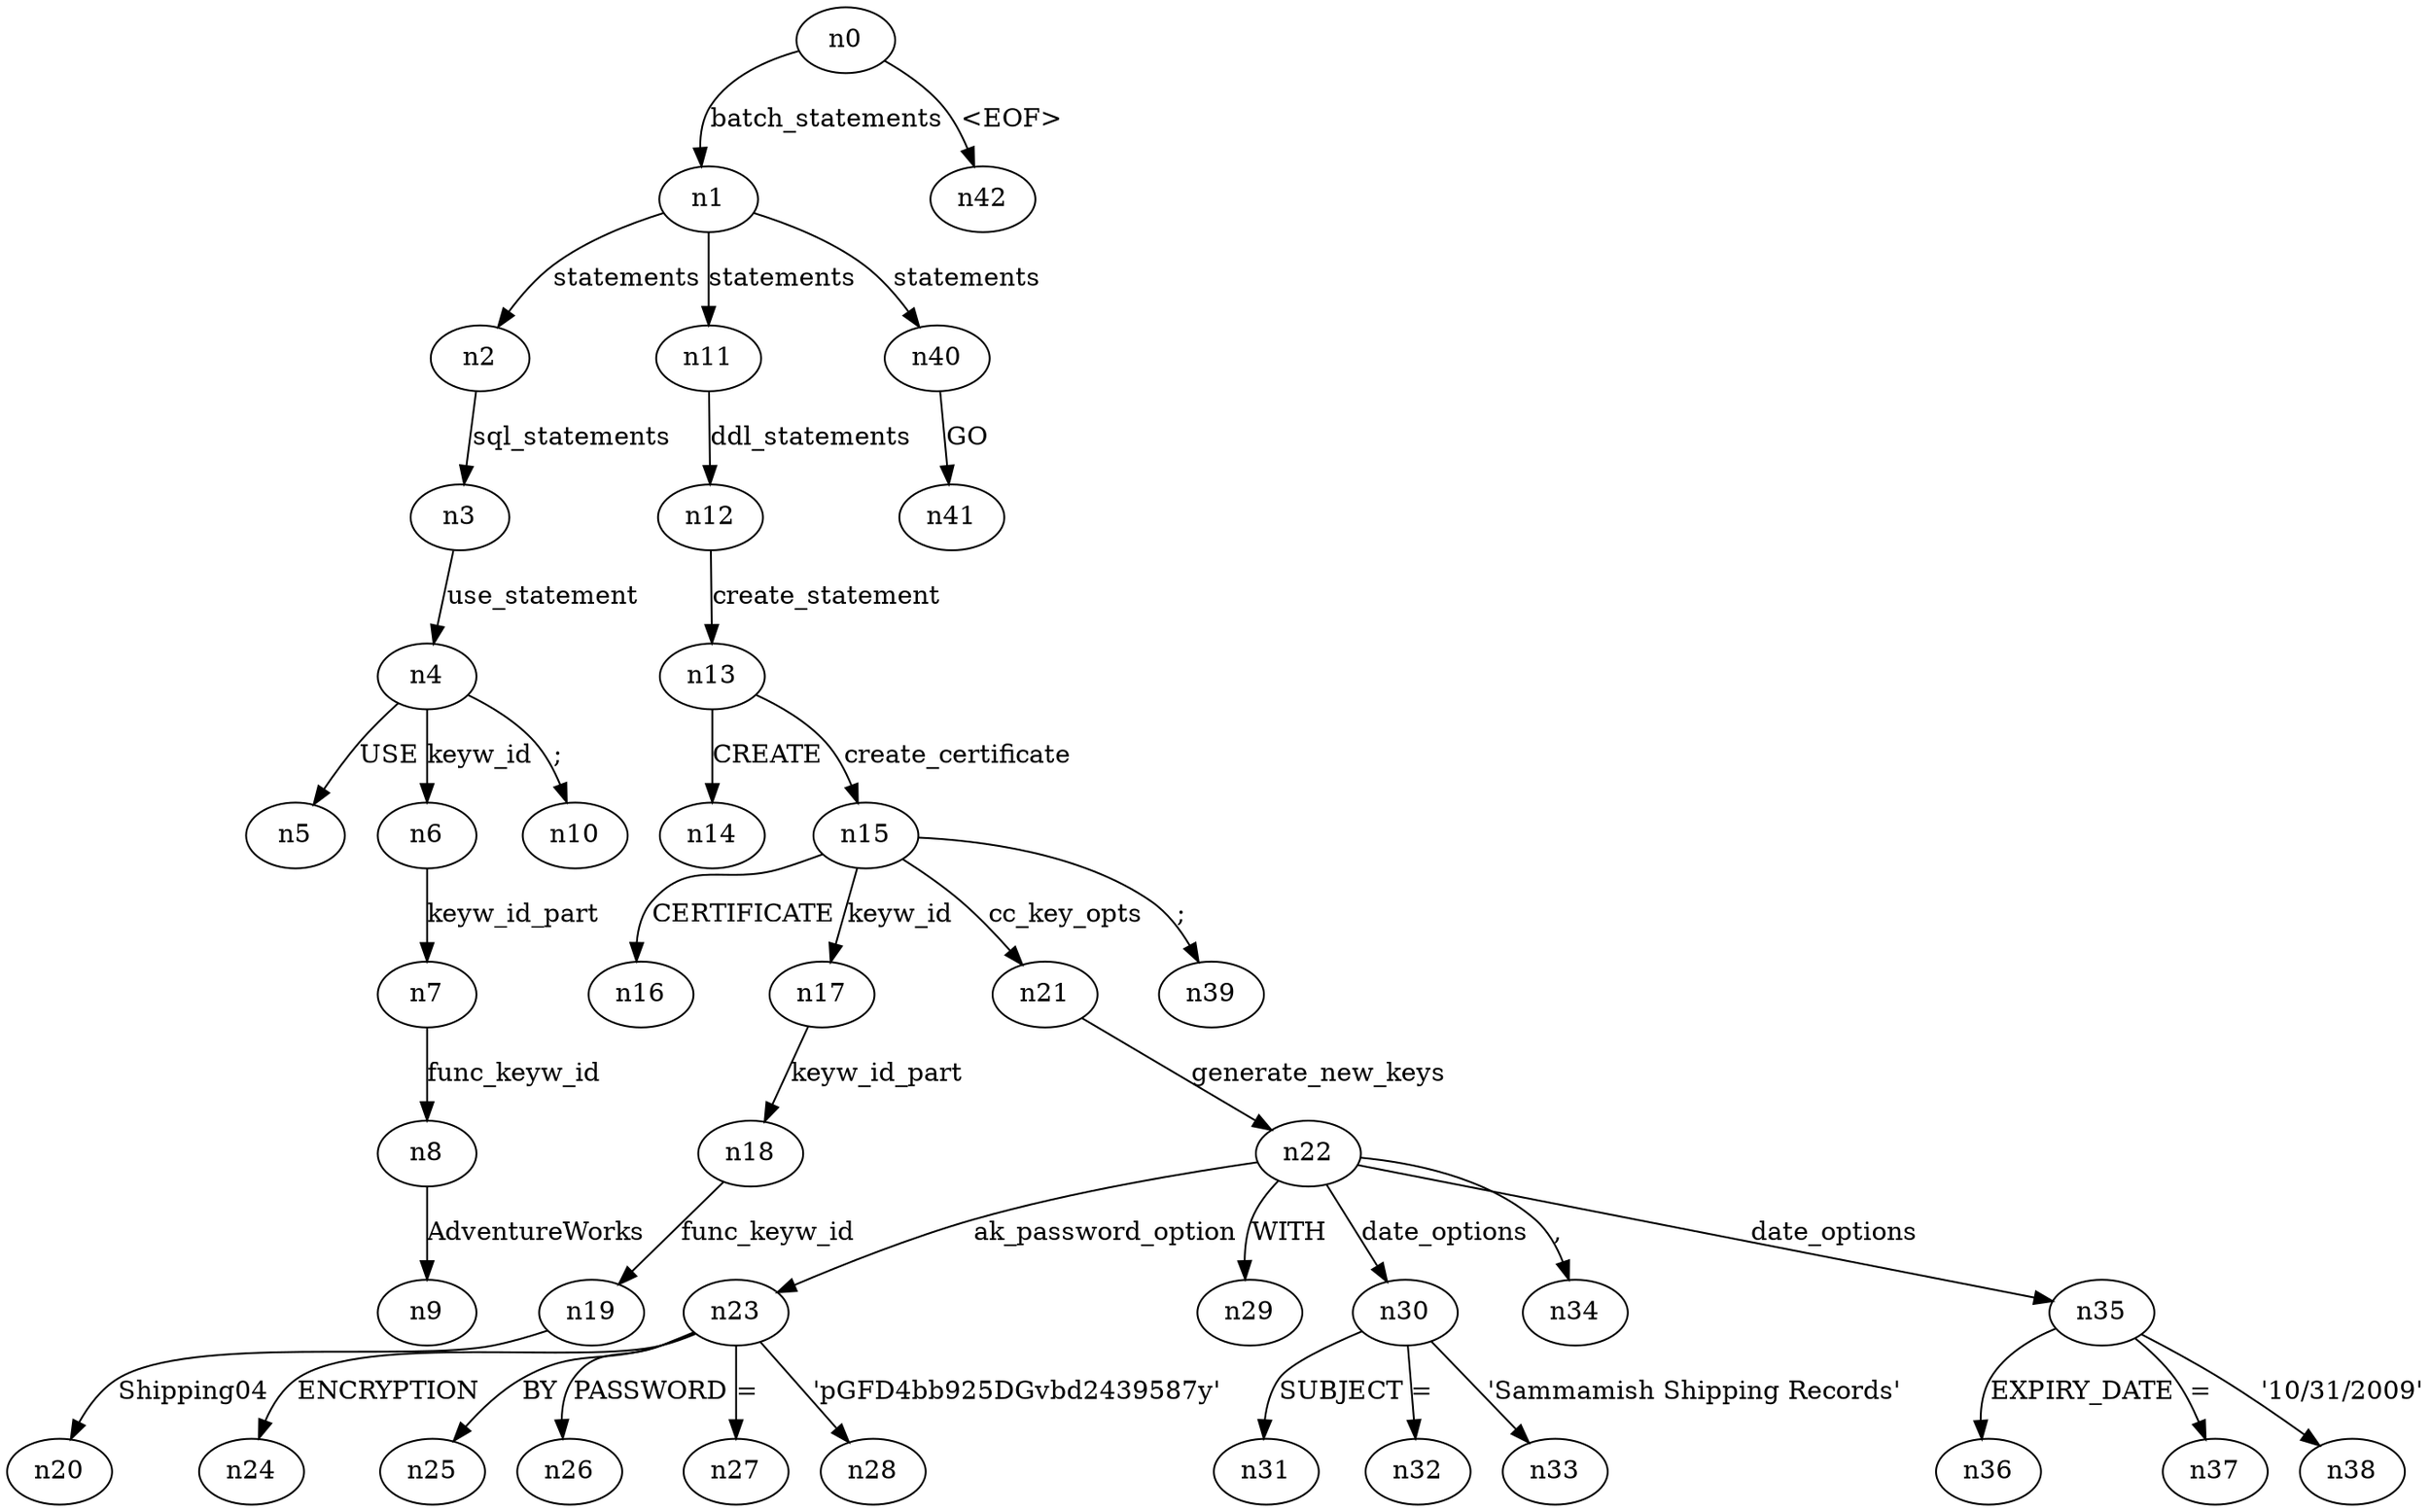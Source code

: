 digraph ParseTree {
  n0 -> n1 [label="batch_statements"];
  n1 -> n2 [label="statements"];
  n2 -> n3 [label="sql_statements"];
  n3 -> n4 [label="use_statement"];
  n4 -> n5 [label="USE"];
  n4 -> n6 [label="keyw_id"];
  n6 -> n7 [label="keyw_id_part"];
  n7 -> n8 [label="func_keyw_id"];
  n8 -> n9 [label="AdventureWorks"];
  n4 -> n10 [label=";"];
  n1 -> n11 [label="statements"];
  n11 -> n12 [label="ddl_statements"];
  n12 -> n13 [label="create_statement"];
  n13 -> n14 [label="CREATE"];
  n13 -> n15 [label="create_certificate"];
  n15 -> n16 [label="CERTIFICATE"];
  n15 -> n17 [label="keyw_id"];
  n17 -> n18 [label="keyw_id_part"];
  n18 -> n19 [label="func_keyw_id"];
  n19 -> n20 [label="Shipping04"];
  n15 -> n21 [label="cc_key_opts"];
  n21 -> n22 [label="generate_new_keys"];
  n22 -> n23 [label="ak_password_option"];
  n23 -> n24 [label="ENCRYPTION"];
  n23 -> n25 [label="BY"];
  n23 -> n26 [label="PASSWORD"];
  n23 -> n27 [label="="];
  n23 -> n28 [label="'pGFD4bb925DGvbd2439587y'"];
  n22 -> n29 [label="WITH"];
  n22 -> n30 [label="date_options"];
  n30 -> n31 [label="SUBJECT"];
  n30 -> n32 [label="="];
  n30 -> n33 [label="'Sammamish Shipping Records'"];
  n22 -> n34 [label=","];
  n22 -> n35 [label="date_options"];
  n35 -> n36 [label="EXPIRY_DATE"];
  n35 -> n37 [label="="];
  n35 -> n38 [label="'10/31/2009'"];
  n15 -> n39 [label=";"];
  n1 -> n40 [label="statements"];
  n40 -> n41 [label="GO"];
  n0 -> n42 [label="<EOF>"];
}